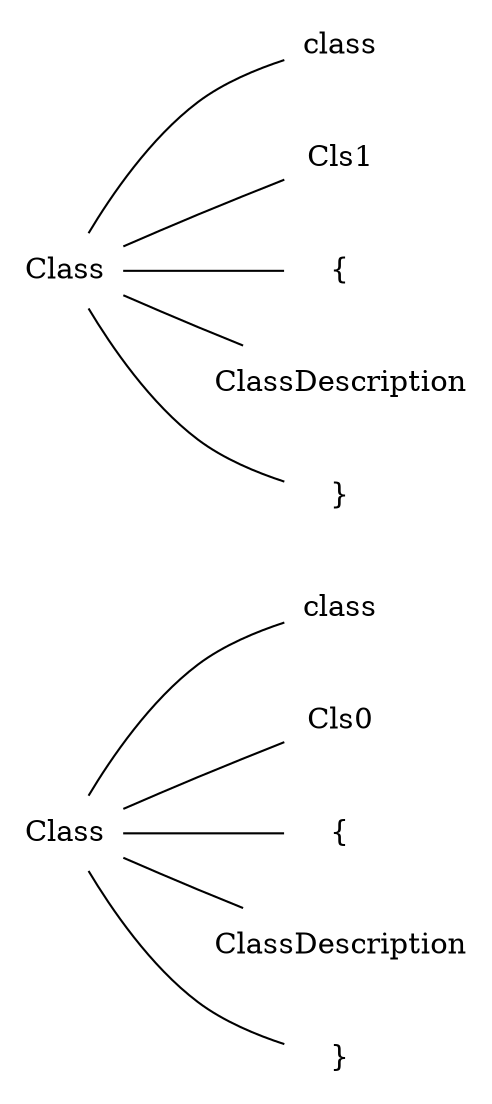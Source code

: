 digraph ClassList {
 rankdir = LR;
 layout  = dot;
   node1946709773792 [shape=none, label ="Class"]
   node1946709810512[shape=none, label ="class"]
   node1946709773792->node1946709810512[arrowhead=none]
   node1946709810944[shape=none, label ="Cls0"]
   node1946709773792->node1946709810944[arrowhead=none]
   node1946709811392[shape=none, label ="{"]
   node1946709773792->node1946709811392[arrowhead=none]
   node1946709811824[shape=none, label ="ClassDescription"]
     node1946709811824 [shape=none, label ="ClassDescription"]

   node1946709773792->node1946709811824[arrowhead=none]
   node1946709812256[shape=none, label ="}"]
   node1946709773792->node1946709812256[arrowhead=none]

   node1946709812688 [shape=none, label ="Class"]
   node1946709813120[shape=none, label ="class"]
   node1946709812688->node1946709813120[arrowhead=none]
   node1946709813696[shape=none, label ="Cls1"]
   node1946709812688->node1946709813696[arrowhead=none]
   node1946709818448[shape=none, label ="{"]
   node1946709812688->node1946709818448[arrowhead=none]
   node1946709818880[shape=none, label ="ClassDescription"]
     node1946709818880 [shape=none, label ="ClassDescription"]

   node1946709812688->node1946709818880[arrowhead=none]
   node1946709819312[shape=none, label ="}"]
   node1946709812688->node1946709819312[arrowhead=none]

}
